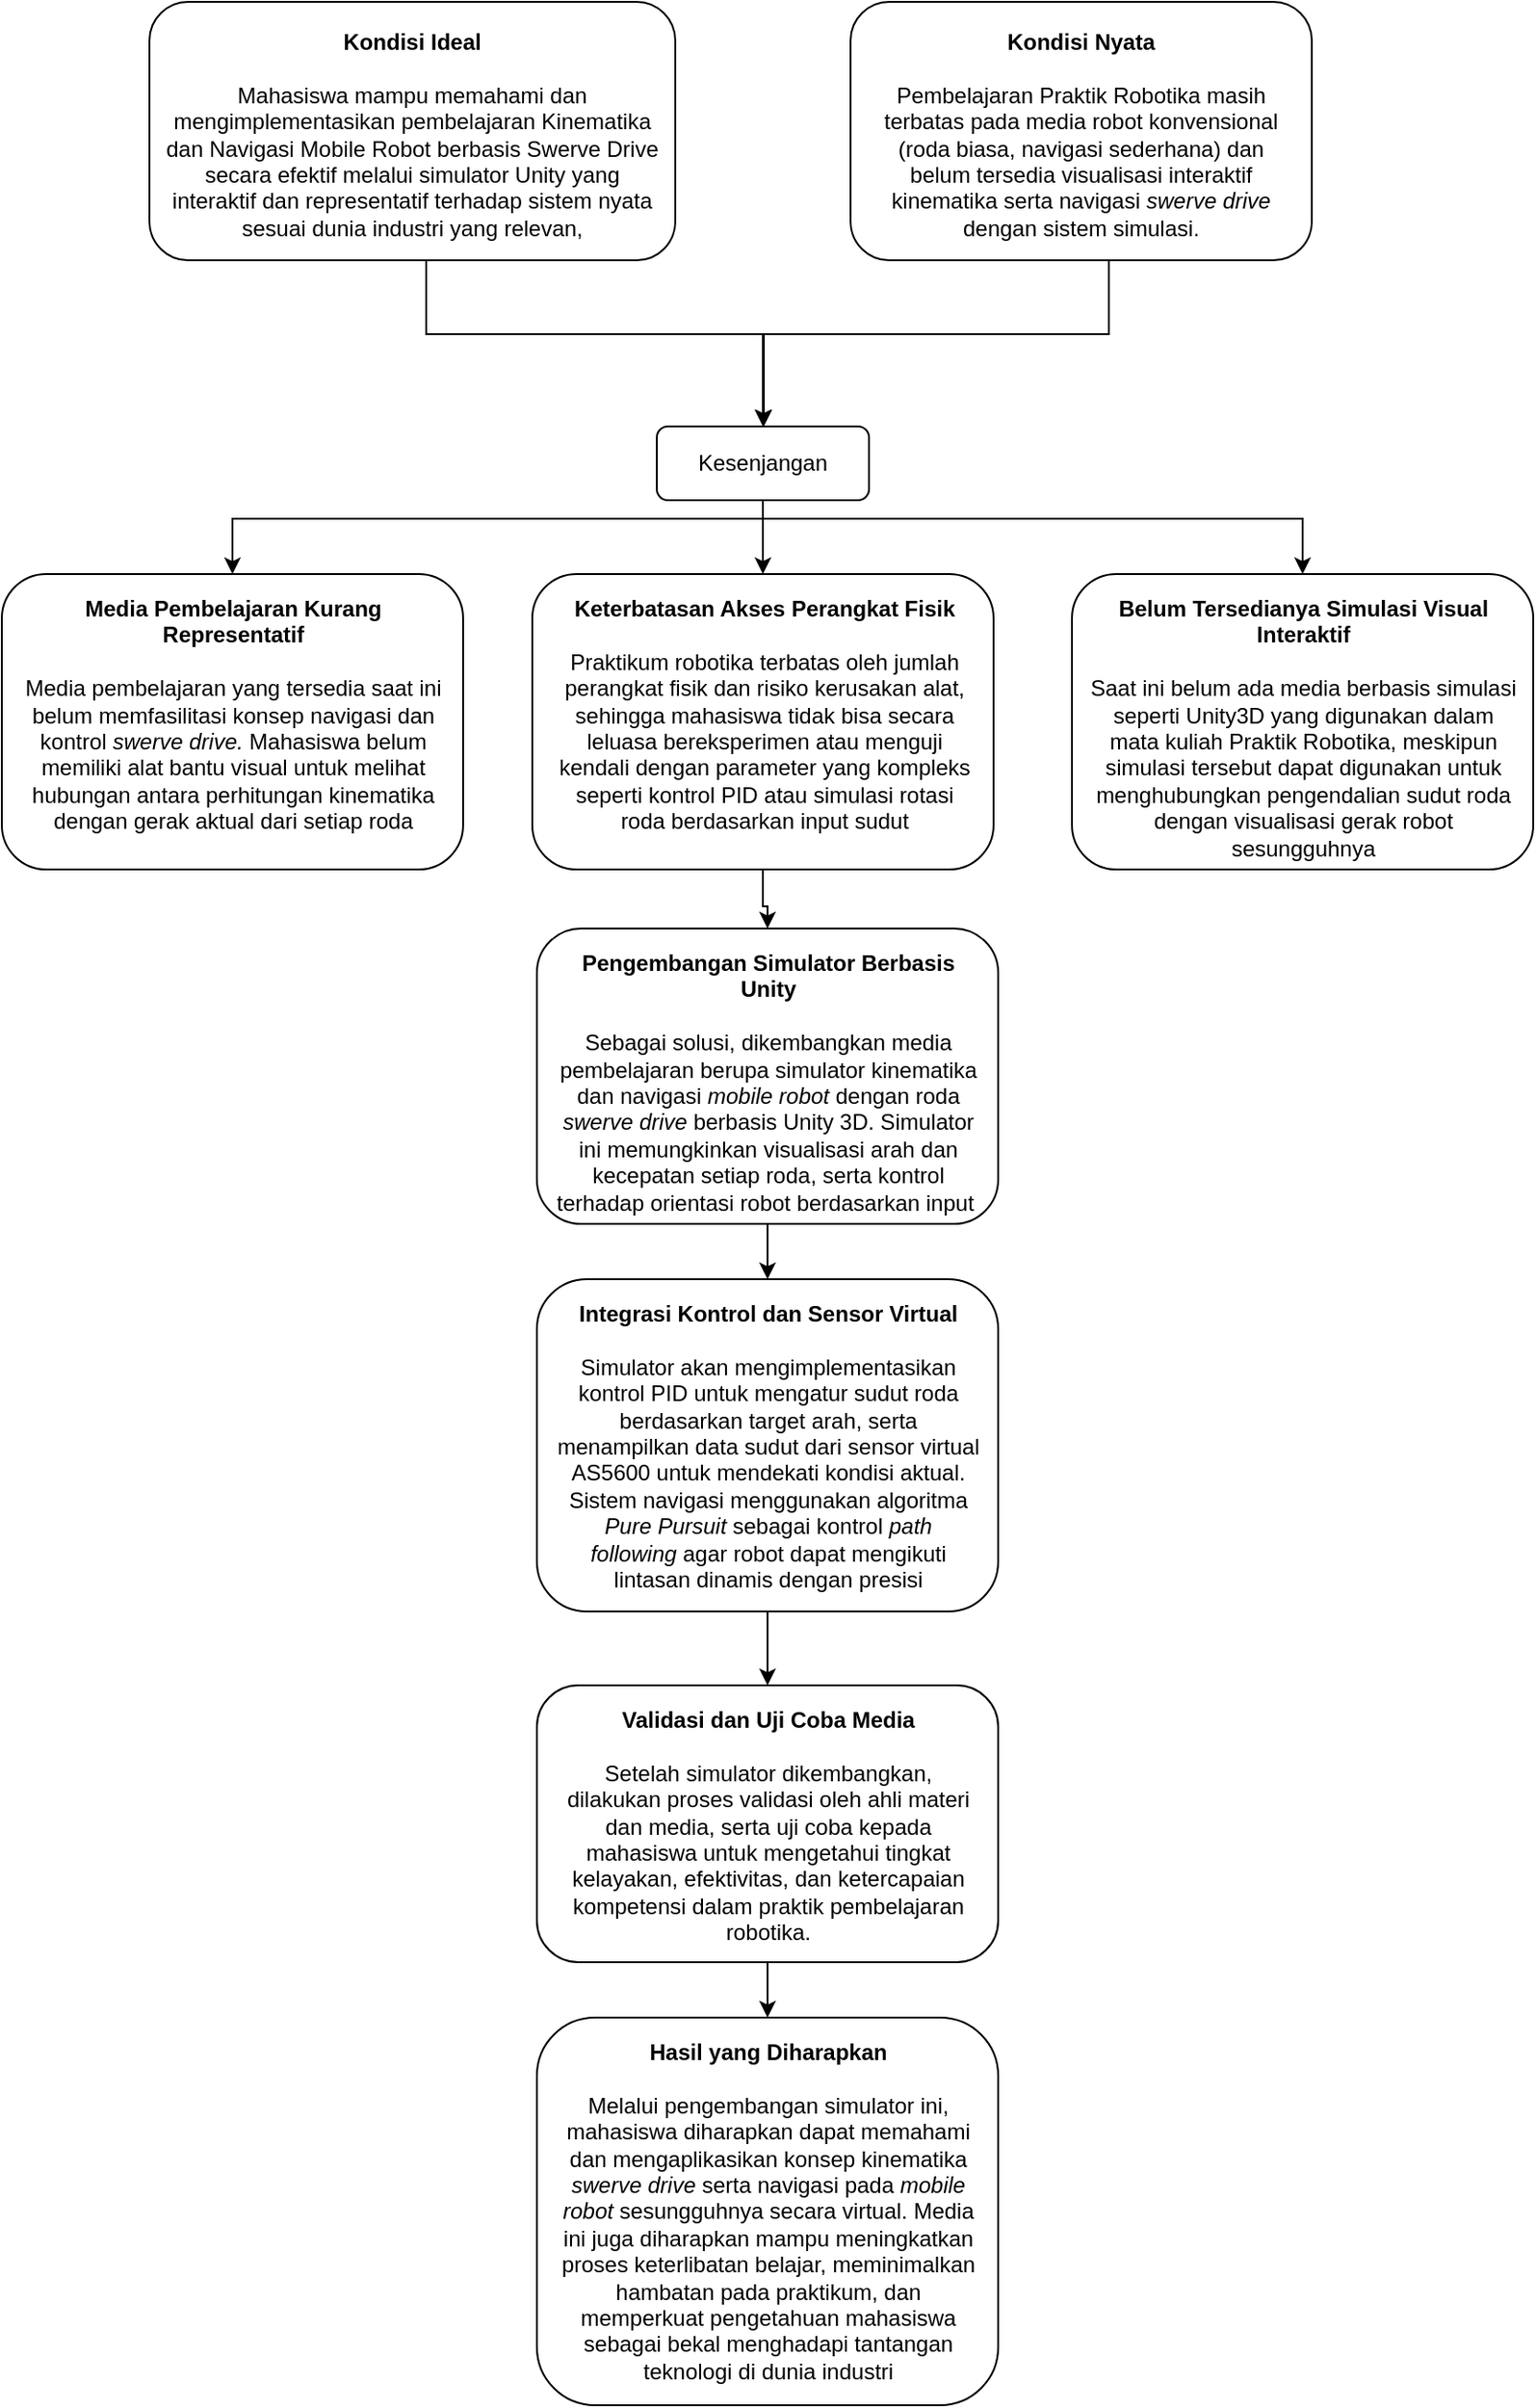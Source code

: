 <mxfile version="26.2.2">
  <diagram name="Page-1" id="VvURdjsDkGnABTYRTREh">
    <mxGraphModel dx="621" dy="1109" grid="1" gridSize="10" guides="1" tooltips="1" connect="1" arrows="1" fold="1" page="1" pageScale="1" pageWidth="850" pageHeight="1100" math="0" shadow="0">
      <root>
        <mxCell id="0" />
        <mxCell id="1" parent="0" />
        <mxCell id="250Nn6GjvOLlIQLNDxc7-5" style="edgeStyle=orthogonalEdgeStyle;rounded=0;orthogonalLoop=1;jettySize=auto;html=1;" edge="1" parent="1" source="250Nn6GjvOLlIQLNDxc7-1" target="250Nn6GjvOLlIQLNDxc7-4">
          <mxGeometry relative="1" as="geometry">
            <Array as="points">
              <mxPoint x="240" y="280" />
              <mxPoint x="423" y="280" />
            </Array>
          </mxGeometry>
        </mxCell>
        <mxCell id="250Nn6GjvOLlIQLNDxc7-1" value="&lt;b&gt;Kondisi Ideal&lt;/b&gt;&lt;br&gt;&lt;br&gt;Mahasiswa mampu memahami dan mengimplementasikan pembelajaran Kinematika dan Navigasi Mobile Robot berbasis Swerve Drive secara efektif melalui simulator Unity yang interaktif dan representatif terhadap sistem nyata sesuai dunia industri yang relevan," style="rounded=1;whiteSpace=wrap;html=1;verticalAlign=top;spacingLeft=0;spacingBottom=0;spacing=10;spacingRight=0;" vertex="1" parent="1">
          <mxGeometry x="90" y="100" width="285" height="140" as="geometry" />
        </mxCell>
        <mxCell id="250Nn6GjvOLlIQLNDxc7-6" style="edgeStyle=orthogonalEdgeStyle;rounded=0;orthogonalLoop=1;jettySize=auto;html=1;entryX=0.5;entryY=0;entryDx=0;entryDy=0;" edge="1" parent="1" source="250Nn6GjvOLlIQLNDxc7-2" target="250Nn6GjvOLlIQLNDxc7-4">
          <mxGeometry relative="1" as="geometry">
            <Array as="points">
              <mxPoint x="610" y="280" />
              <mxPoint x="422" y="280" />
            </Array>
          </mxGeometry>
        </mxCell>
        <mxCell id="250Nn6GjvOLlIQLNDxc7-2" value="&lt;b&gt;Kondisi Nyata&lt;/b&gt;&lt;div&gt;&lt;br&gt;&lt;/div&gt;&lt;div&gt;Pembelajaran Praktik Robotika masih terbatas pada media robot konvensional (roda biasa, navigasi sederhana) dan belum tersedia visualisasi interaktif kinematika serta navigasi &lt;i&gt;swerve drive &lt;/i&gt;dengan sistem simulasi.&lt;/div&gt;" style="rounded=1;whiteSpace=wrap;html=1;verticalAlign=top;spacing=10;" vertex="1" parent="1">
          <mxGeometry x="470" y="100" width="250" height="140" as="geometry" />
        </mxCell>
        <mxCell id="250Nn6GjvOLlIQLNDxc7-16" value="" style="edgeStyle=orthogonalEdgeStyle;rounded=0;orthogonalLoop=1;jettySize=auto;html=1;" edge="1" parent="1" source="250Nn6GjvOLlIQLNDxc7-4" target="250Nn6GjvOLlIQLNDxc7-10">
          <mxGeometry relative="1" as="geometry" />
        </mxCell>
        <mxCell id="250Nn6GjvOLlIQLNDxc7-17" style="edgeStyle=orthogonalEdgeStyle;rounded=0;orthogonalLoop=1;jettySize=auto;html=1;entryX=0.5;entryY=0;entryDx=0;entryDy=0;" edge="1" parent="1" source="250Nn6GjvOLlIQLNDxc7-4" target="250Nn6GjvOLlIQLNDxc7-8">
          <mxGeometry relative="1" as="geometry">
            <Array as="points">
              <mxPoint x="422" y="380" />
              <mxPoint x="135" y="380" />
            </Array>
          </mxGeometry>
        </mxCell>
        <mxCell id="250Nn6GjvOLlIQLNDxc7-18" style="edgeStyle=orthogonalEdgeStyle;rounded=0;orthogonalLoop=1;jettySize=auto;html=1;" edge="1" parent="1" source="250Nn6GjvOLlIQLNDxc7-4" target="250Nn6GjvOLlIQLNDxc7-11">
          <mxGeometry relative="1" as="geometry">
            <Array as="points">
              <mxPoint x="422" y="380" />
              <mxPoint x="715" y="380" />
            </Array>
          </mxGeometry>
        </mxCell>
        <mxCell id="250Nn6GjvOLlIQLNDxc7-4" value="Kesenjangan" style="rounded=1;whiteSpace=wrap;html=1;" vertex="1" parent="1">
          <mxGeometry x="365" y="330" width="115" height="40" as="geometry" />
        </mxCell>
        <mxCell id="250Nn6GjvOLlIQLNDxc7-8" value="&lt;b&gt;Media Pembelajaran Kurang Representatif&lt;/b&gt;&lt;div&gt;&lt;br&gt;&lt;/div&gt;&lt;div&gt;Media pembelajaran yang tersedia saat ini belum memfasilitasi konsep navigasi dan kontrol &lt;i&gt;swerve drive. &lt;/i&gt;Mahasiswa belum memiliki alat bantu visual untuk melihat hubungan antara perhitungan kinematika dengan gerak aktual dari setiap roda&lt;/div&gt;" style="rounded=1;whiteSpace=wrap;html=1;verticalAlign=top;spacingLeft=4;spacingBottom=0;spacing=7;spacingRight=3;" vertex="1" parent="1">
          <mxGeometry x="10" y="410" width="250" height="160" as="geometry" />
        </mxCell>
        <mxCell id="250Nn6GjvOLlIQLNDxc7-19" value="" style="edgeStyle=orthogonalEdgeStyle;rounded=0;orthogonalLoop=1;jettySize=auto;html=1;" edge="1" parent="1" source="250Nn6GjvOLlIQLNDxc7-10" target="250Nn6GjvOLlIQLNDxc7-12">
          <mxGeometry relative="1" as="geometry" />
        </mxCell>
        <mxCell id="250Nn6GjvOLlIQLNDxc7-10" value="&lt;div&gt;&lt;b&gt;Keterbatasan Akses Perangkat Fisik&lt;/b&gt;&lt;/div&gt;&lt;div&gt;&lt;b&gt;&lt;br&gt;&lt;/b&gt;&lt;/div&gt;&lt;div&gt;Praktikum robotika terbatas oleh jumlah perangkat fisik dan risiko kerusakan alat, sehingga mahasiswa tidak bisa secara leluasa bereksperimen atau menguji kendali dengan parameter yang kompleks seperti kontrol PID atau simulasi rotasi roda berdasarkan input sudut&lt;/div&gt;" style="rounded=1;whiteSpace=wrap;html=1;verticalAlign=top;spacingLeft=4;spacingBottom=0;spacing=7;spacingRight=3;" vertex="1" parent="1">
          <mxGeometry x="297.5" y="410" width="250" height="160" as="geometry" />
        </mxCell>
        <mxCell id="250Nn6GjvOLlIQLNDxc7-11" value="&lt;b&gt;Belum Tersedianya Simulasi Visual Interaktif&lt;/b&gt;&lt;br&gt;&lt;div&gt;&lt;br&gt;&lt;/div&gt;&lt;div&gt;Saat ini belum ada media berbasis simulasi seperti Unity3D yang digunakan dalam mata kuliah Praktik Robotika, meskipun simulasi tersebut dapat digunakan untuk menghubungkan pengendalian sudut roda dengan visualisasi gerak robot sesungguhnya&lt;/div&gt;" style="rounded=1;whiteSpace=wrap;html=1;verticalAlign=top;spacingLeft=4;spacingBottom=0;spacing=7;spacingRight=3;" vertex="1" parent="1">
          <mxGeometry x="590" y="410" width="250" height="160" as="geometry" />
        </mxCell>
        <mxCell id="250Nn6GjvOLlIQLNDxc7-20" value="" style="edgeStyle=orthogonalEdgeStyle;rounded=0;orthogonalLoop=1;jettySize=auto;html=1;" edge="1" parent="1" source="250Nn6GjvOLlIQLNDxc7-12" target="250Nn6GjvOLlIQLNDxc7-13">
          <mxGeometry relative="1" as="geometry" />
        </mxCell>
        <mxCell id="250Nn6GjvOLlIQLNDxc7-12" value="&lt;div&gt;&lt;b&gt;Pengembangan Simulator Berbasis Unity&lt;/b&gt;&lt;/div&gt;&lt;div&gt;&lt;b&gt;&lt;br&gt;&lt;/b&gt;&lt;/div&gt;&lt;div&gt;Sebagai solusi, dikembangkan media pembelajaran berupa simulator kinematika dan navigasi &lt;i&gt;mobile robot&lt;/i&gt;&amp;nbsp;dengan roda &lt;i&gt;swerve drive &lt;/i&gt;berbasis Unity 3D. Simulator ini memungkinkan visualisasi arah dan kecepatan setiap roda, serta kontrol terhadap orientasi robot berdasarkan input&amp;nbsp;&lt;/div&gt;" style="rounded=1;whiteSpace=wrap;html=1;verticalAlign=top;spacingLeft=4;spacingBottom=0;spacing=7;spacingRight=3;" vertex="1" parent="1">
          <mxGeometry x="300" y="602" width="250" height="160" as="geometry" />
        </mxCell>
        <mxCell id="250Nn6GjvOLlIQLNDxc7-21" value="" style="edgeStyle=orthogonalEdgeStyle;rounded=0;orthogonalLoop=1;jettySize=auto;html=1;" edge="1" parent="1" source="250Nn6GjvOLlIQLNDxc7-13" target="250Nn6GjvOLlIQLNDxc7-14">
          <mxGeometry relative="1" as="geometry" />
        </mxCell>
        <mxCell id="250Nn6GjvOLlIQLNDxc7-13" value="&lt;div&gt;&lt;b&gt;Integrasi Kontrol dan Sensor Virtual&lt;/b&gt;&lt;/div&gt;&lt;div&gt;&lt;b&gt;&lt;br&gt;&lt;/b&gt;&lt;/div&gt;&lt;div&gt;Simulator akan mengimplementasikan kontrol PID untuk mengatur sudut roda berdasarkan target arah, serta menampilkan data sudut dari sensor virtual AS5600 untuk mendekati kondisi aktual. Sistem navigasi menggunakan algoritma &lt;i&gt;Pure Pursuit&lt;/i&gt;&amp;nbsp;sebagai kontrol &lt;i&gt;path following&lt;/i&gt;&amp;nbsp;agar robot dapat mengikuti lintasan dinamis dengan presisi&lt;/div&gt;" style="rounded=1;whiteSpace=wrap;html=1;verticalAlign=top;spacingLeft=4;spacingBottom=0;spacing=7;spacingRight=3;" vertex="1" parent="1">
          <mxGeometry x="300" y="792" width="250" height="180" as="geometry" />
        </mxCell>
        <mxCell id="250Nn6GjvOLlIQLNDxc7-22" value="" style="edgeStyle=orthogonalEdgeStyle;rounded=0;orthogonalLoop=1;jettySize=auto;html=1;" edge="1" parent="1" source="250Nn6GjvOLlIQLNDxc7-14" target="250Nn6GjvOLlIQLNDxc7-15">
          <mxGeometry relative="1" as="geometry" />
        </mxCell>
        <mxCell id="250Nn6GjvOLlIQLNDxc7-14" value="&lt;div&gt;&lt;b&gt;Validasi dan Uji Coba Media&lt;/b&gt;&lt;/div&gt;&lt;div&gt;&lt;b&gt;&lt;br&gt;&lt;/b&gt;&lt;/div&gt;&lt;div&gt;Setelah simulator dikembangkan, dilakukan proses validasi oleh ahli materi dan media, serta uji coba kepada mahasiswa untuk mengetahui tingkat kelayakan, efektivitas, dan ketercapaian kompetensi dalam praktik pembelajaran robotika.&lt;/div&gt;" style="rounded=1;whiteSpace=wrap;html=1;verticalAlign=top;spacingLeft=4;spacingBottom=0;spacing=7;spacingRight=3;" vertex="1" parent="1">
          <mxGeometry x="300" y="1012" width="250" height="150" as="geometry" />
        </mxCell>
        <mxCell id="250Nn6GjvOLlIQLNDxc7-15" value="&lt;div&gt;&lt;b&gt;Hasil yang Diharapkan&lt;/b&gt;&lt;/div&gt;&lt;div&gt;&lt;br&gt;&lt;/div&gt;&lt;div&gt;Melalui pengembangan simulator ini, mahasiswa diharapkan dapat memahami dan mengaplikasikan konsep kinematika &lt;i&gt;swerve drive &lt;/i&gt;serta navigasi pada &lt;i&gt;mobile robot&lt;/i&gt;&amp;nbsp;sesungguhnya secara virtual. Media ini juga diharapkan mampu meningkatkan proses keterlibatan belajar, meminimalkan hambatan pada praktikum, dan memperkuat pengetahuan mahasiswa sebagai bekal menghadapi tantangan teknologi di dunia industri&lt;/div&gt;" style="rounded=1;whiteSpace=wrap;html=1;verticalAlign=top;spacingLeft=4;spacingBottom=0;spacing=7;spacingRight=3;" vertex="1" parent="1">
          <mxGeometry x="300" y="1192" width="250" height="210" as="geometry" />
        </mxCell>
      </root>
    </mxGraphModel>
  </diagram>
</mxfile>
